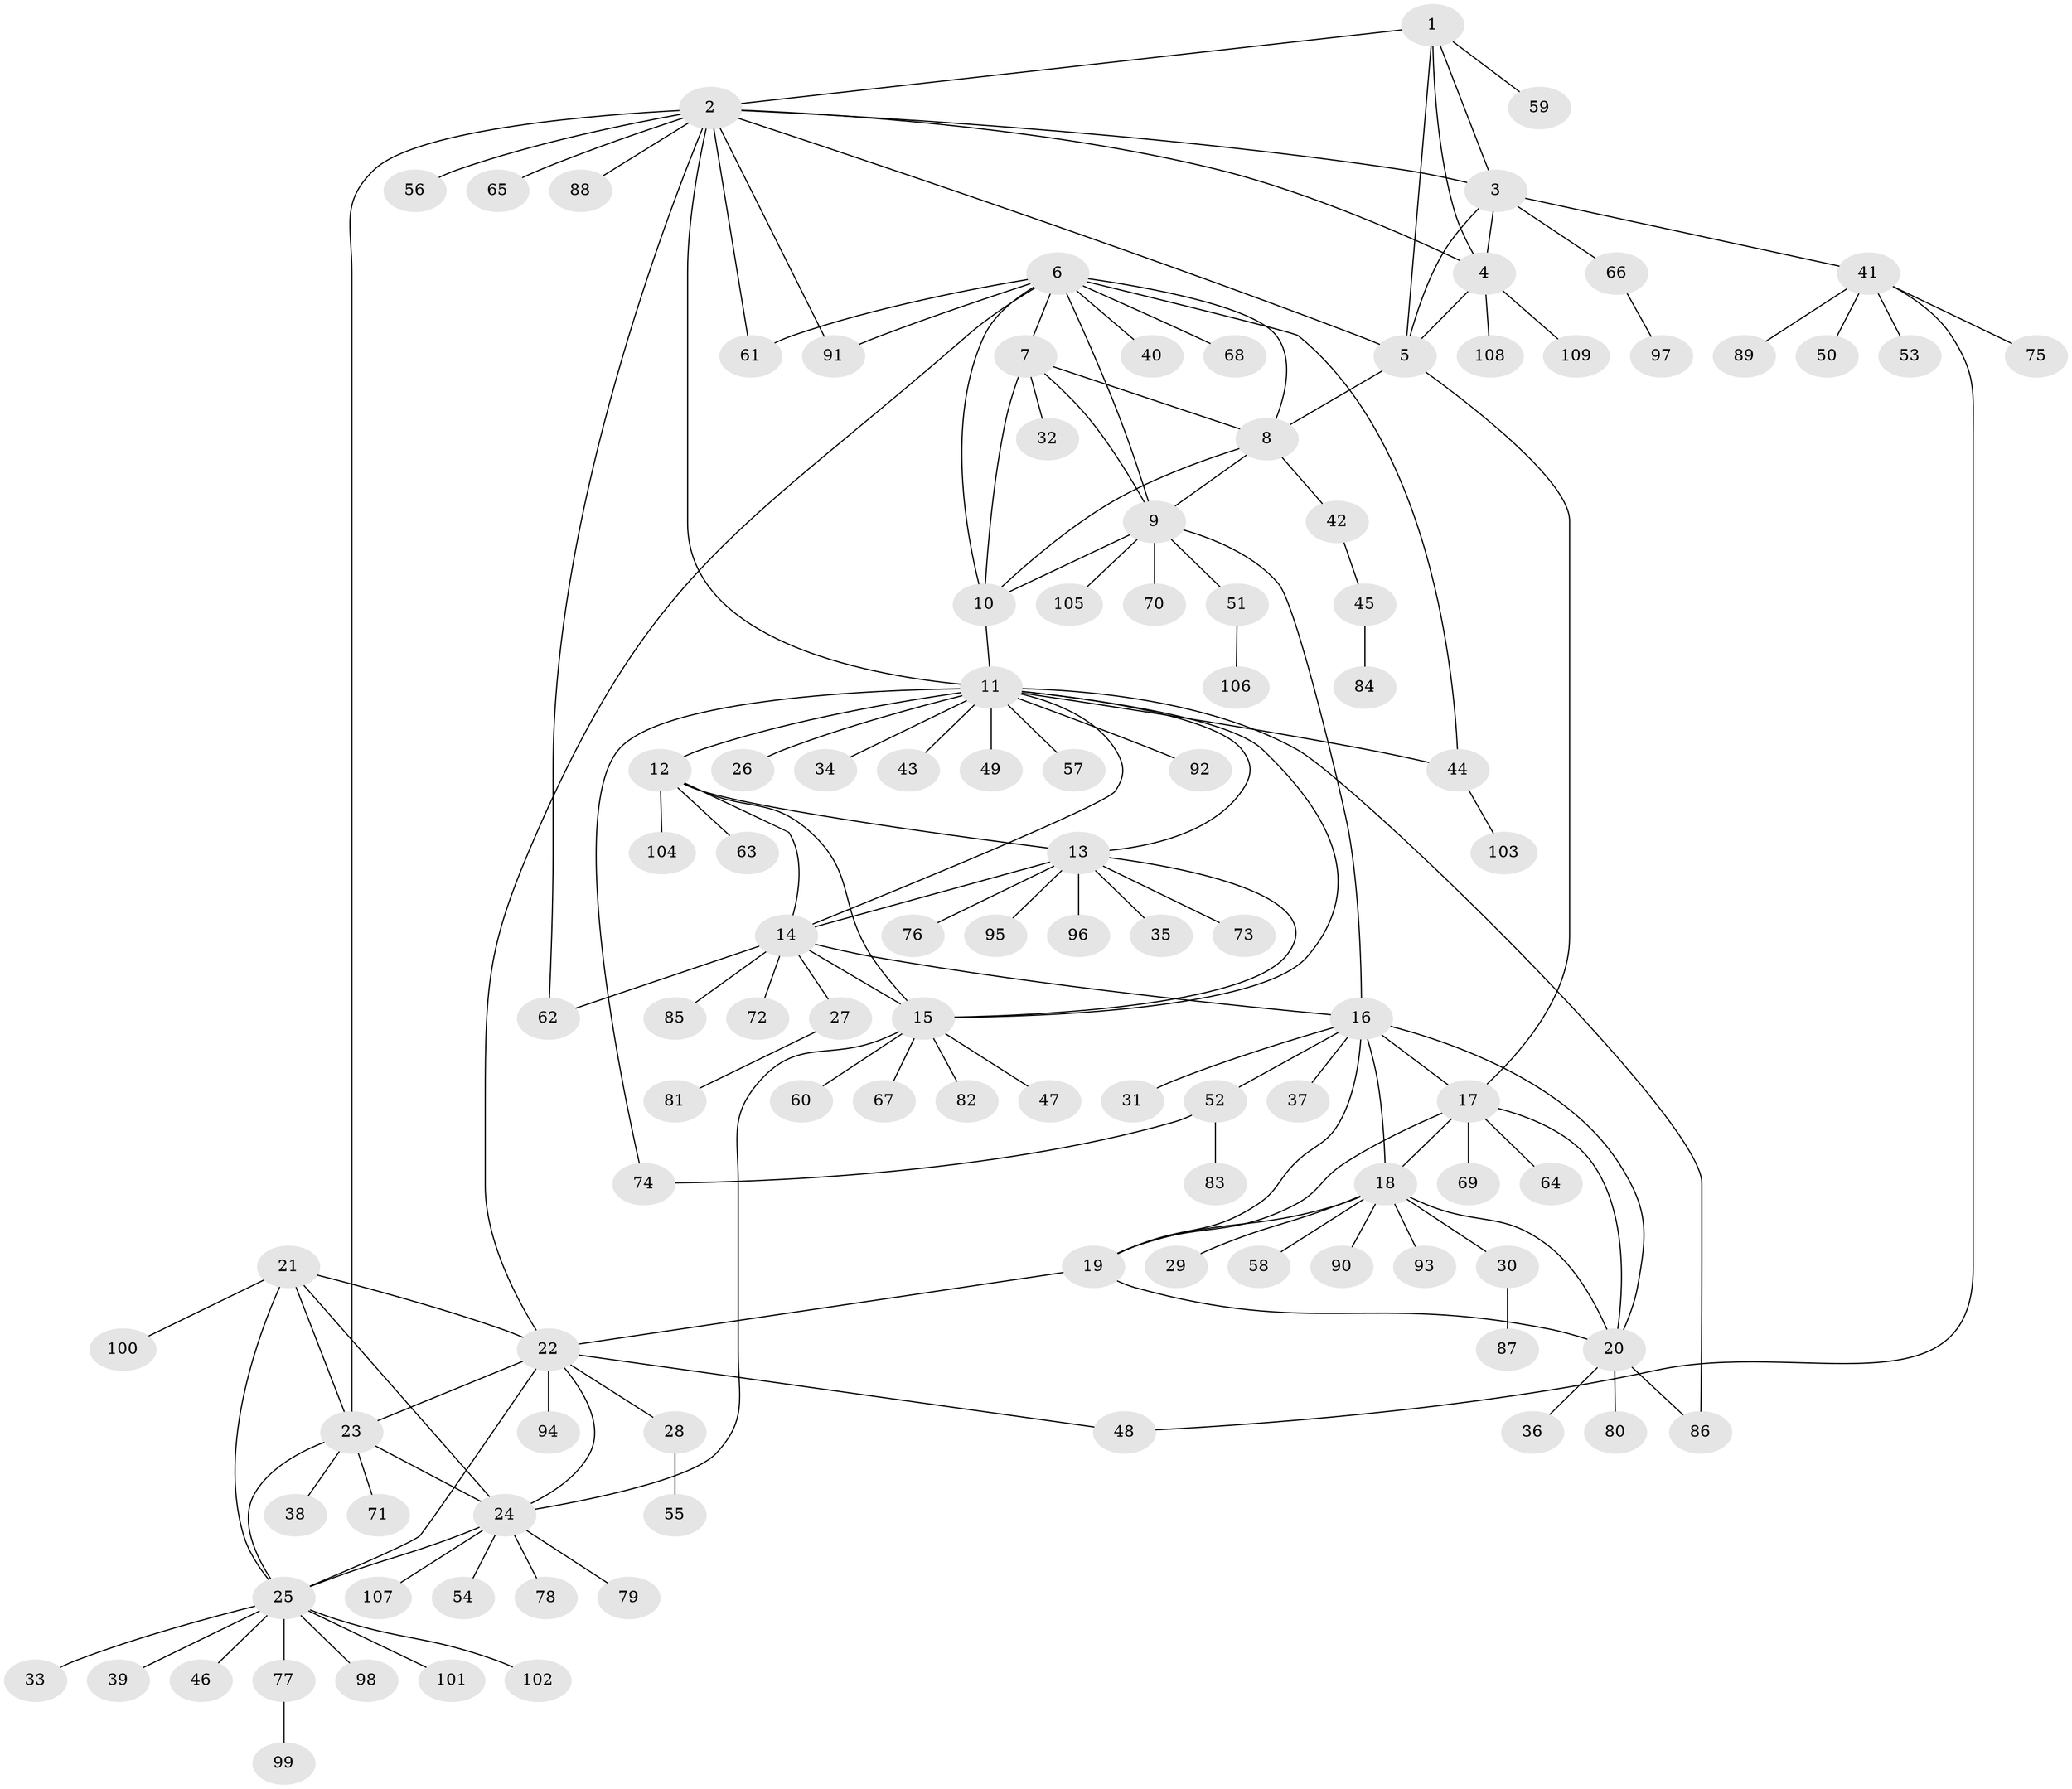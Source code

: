 // coarse degree distribution, {5: 0.02247191011235955, 9: 0.033707865168539325, 6: 0.06741573033707865, 18: 0.011235955056179775, 7: 0.011235955056179775, 11: 0.011235955056179775, 4: 0.011235955056179775, 12: 0.011235955056179775, 8: 0.011235955056179775, 1: 0.6853932584269663, 2: 0.12359550561797752}
// Generated by graph-tools (version 1.1) at 2025/42/03/06/25 10:42:11]
// undirected, 109 vertices, 151 edges
graph export_dot {
graph [start="1"]
  node [color=gray90,style=filled];
  1;
  2;
  3;
  4;
  5;
  6;
  7;
  8;
  9;
  10;
  11;
  12;
  13;
  14;
  15;
  16;
  17;
  18;
  19;
  20;
  21;
  22;
  23;
  24;
  25;
  26;
  27;
  28;
  29;
  30;
  31;
  32;
  33;
  34;
  35;
  36;
  37;
  38;
  39;
  40;
  41;
  42;
  43;
  44;
  45;
  46;
  47;
  48;
  49;
  50;
  51;
  52;
  53;
  54;
  55;
  56;
  57;
  58;
  59;
  60;
  61;
  62;
  63;
  64;
  65;
  66;
  67;
  68;
  69;
  70;
  71;
  72;
  73;
  74;
  75;
  76;
  77;
  78;
  79;
  80;
  81;
  82;
  83;
  84;
  85;
  86;
  87;
  88;
  89;
  90;
  91;
  92;
  93;
  94;
  95;
  96;
  97;
  98;
  99;
  100;
  101;
  102;
  103;
  104;
  105;
  106;
  107;
  108;
  109;
  1 -- 2;
  1 -- 3;
  1 -- 4;
  1 -- 5;
  1 -- 59;
  2 -- 3;
  2 -- 4;
  2 -- 5;
  2 -- 11;
  2 -- 23;
  2 -- 56;
  2 -- 61;
  2 -- 62;
  2 -- 65;
  2 -- 88;
  2 -- 91;
  3 -- 4;
  3 -- 5;
  3 -- 41;
  3 -- 66;
  4 -- 5;
  4 -- 108;
  4 -- 109;
  5 -- 8;
  5 -- 17;
  6 -- 7;
  6 -- 8;
  6 -- 9;
  6 -- 10;
  6 -- 22;
  6 -- 40;
  6 -- 44;
  6 -- 61;
  6 -- 68;
  6 -- 91;
  7 -- 8;
  7 -- 9;
  7 -- 10;
  7 -- 32;
  8 -- 9;
  8 -- 10;
  8 -- 42;
  9 -- 10;
  9 -- 16;
  9 -- 51;
  9 -- 70;
  9 -- 105;
  10 -- 11;
  11 -- 12;
  11 -- 13;
  11 -- 14;
  11 -- 15;
  11 -- 26;
  11 -- 34;
  11 -- 43;
  11 -- 44;
  11 -- 49;
  11 -- 57;
  11 -- 74;
  11 -- 86;
  11 -- 92;
  12 -- 13;
  12 -- 14;
  12 -- 15;
  12 -- 63;
  12 -- 104;
  13 -- 14;
  13 -- 15;
  13 -- 35;
  13 -- 73;
  13 -- 76;
  13 -- 95;
  13 -- 96;
  14 -- 15;
  14 -- 16;
  14 -- 27;
  14 -- 62;
  14 -- 72;
  14 -- 85;
  15 -- 24;
  15 -- 47;
  15 -- 60;
  15 -- 67;
  15 -- 82;
  16 -- 17;
  16 -- 18;
  16 -- 19;
  16 -- 20;
  16 -- 31;
  16 -- 37;
  16 -- 52;
  17 -- 18;
  17 -- 19;
  17 -- 20;
  17 -- 64;
  17 -- 69;
  18 -- 19;
  18 -- 20;
  18 -- 29;
  18 -- 30;
  18 -- 58;
  18 -- 90;
  18 -- 93;
  19 -- 20;
  19 -- 22;
  20 -- 36;
  20 -- 80;
  20 -- 86;
  21 -- 22;
  21 -- 23;
  21 -- 24;
  21 -- 25;
  21 -- 100;
  22 -- 23;
  22 -- 24;
  22 -- 25;
  22 -- 28;
  22 -- 48;
  22 -- 94;
  23 -- 24;
  23 -- 25;
  23 -- 38;
  23 -- 71;
  24 -- 25;
  24 -- 54;
  24 -- 78;
  24 -- 79;
  24 -- 107;
  25 -- 33;
  25 -- 39;
  25 -- 46;
  25 -- 77;
  25 -- 98;
  25 -- 101;
  25 -- 102;
  27 -- 81;
  28 -- 55;
  30 -- 87;
  41 -- 48;
  41 -- 50;
  41 -- 53;
  41 -- 75;
  41 -- 89;
  42 -- 45;
  44 -- 103;
  45 -- 84;
  51 -- 106;
  52 -- 74;
  52 -- 83;
  66 -- 97;
  77 -- 99;
}
